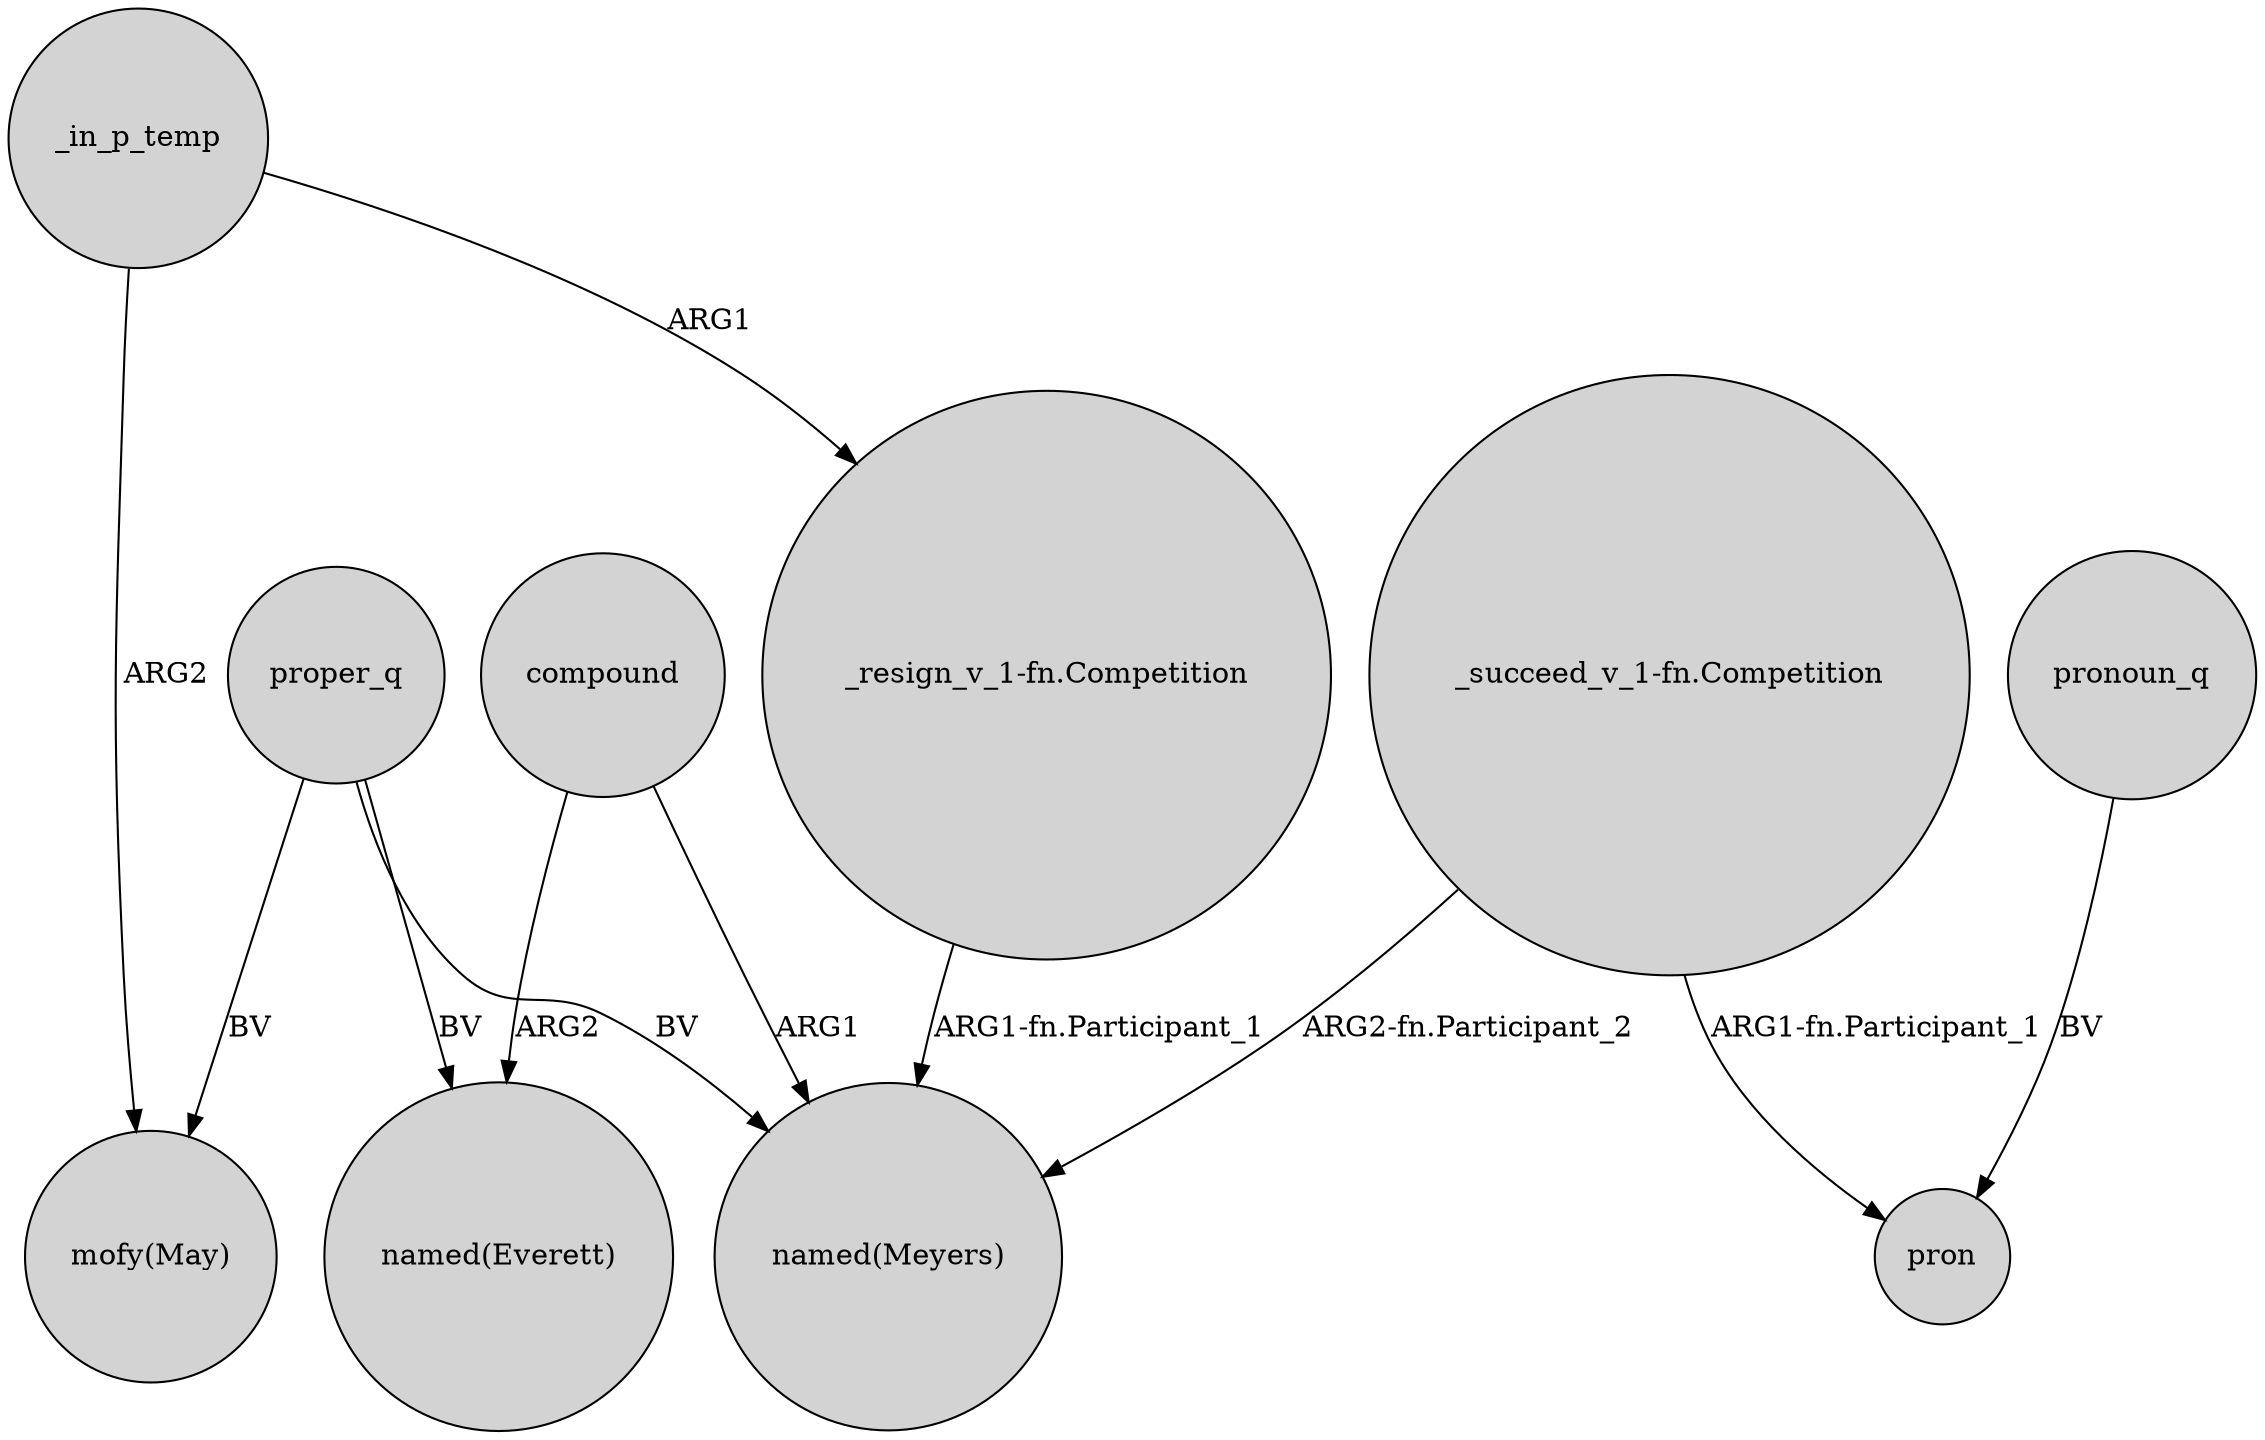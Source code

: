 digraph {
	node [shape=circle style=filled]
	_in_p_temp -> "mofy(May)" [label=ARG2]
	_in_p_temp -> "_resign_v_1-fn.Competition" [label=ARG1]
	compound -> "named(Everett)" [label=ARG2]
	"_resign_v_1-fn.Competition" -> "named(Meyers)" [label="ARG1-fn.Participant_1"]
	"_succeed_v_1-fn.Competition" -> "named(Meyers)" [label="ARG2-fn.Participant_2"]
	proper_q -> "mofy(May)" [label=BV]
	compound -> "named(Meyers)" [label=ARG1]
	pronoun_q -> pron [label=BV]
	proper_q -> "named(Meyers)" [label=BV]
	"_succeed_v_1-fn.Competition" -> pron [label="ARG1-fn.Participant_1"]
	proper_q -> "named(Everett)" [label=BV]
}

